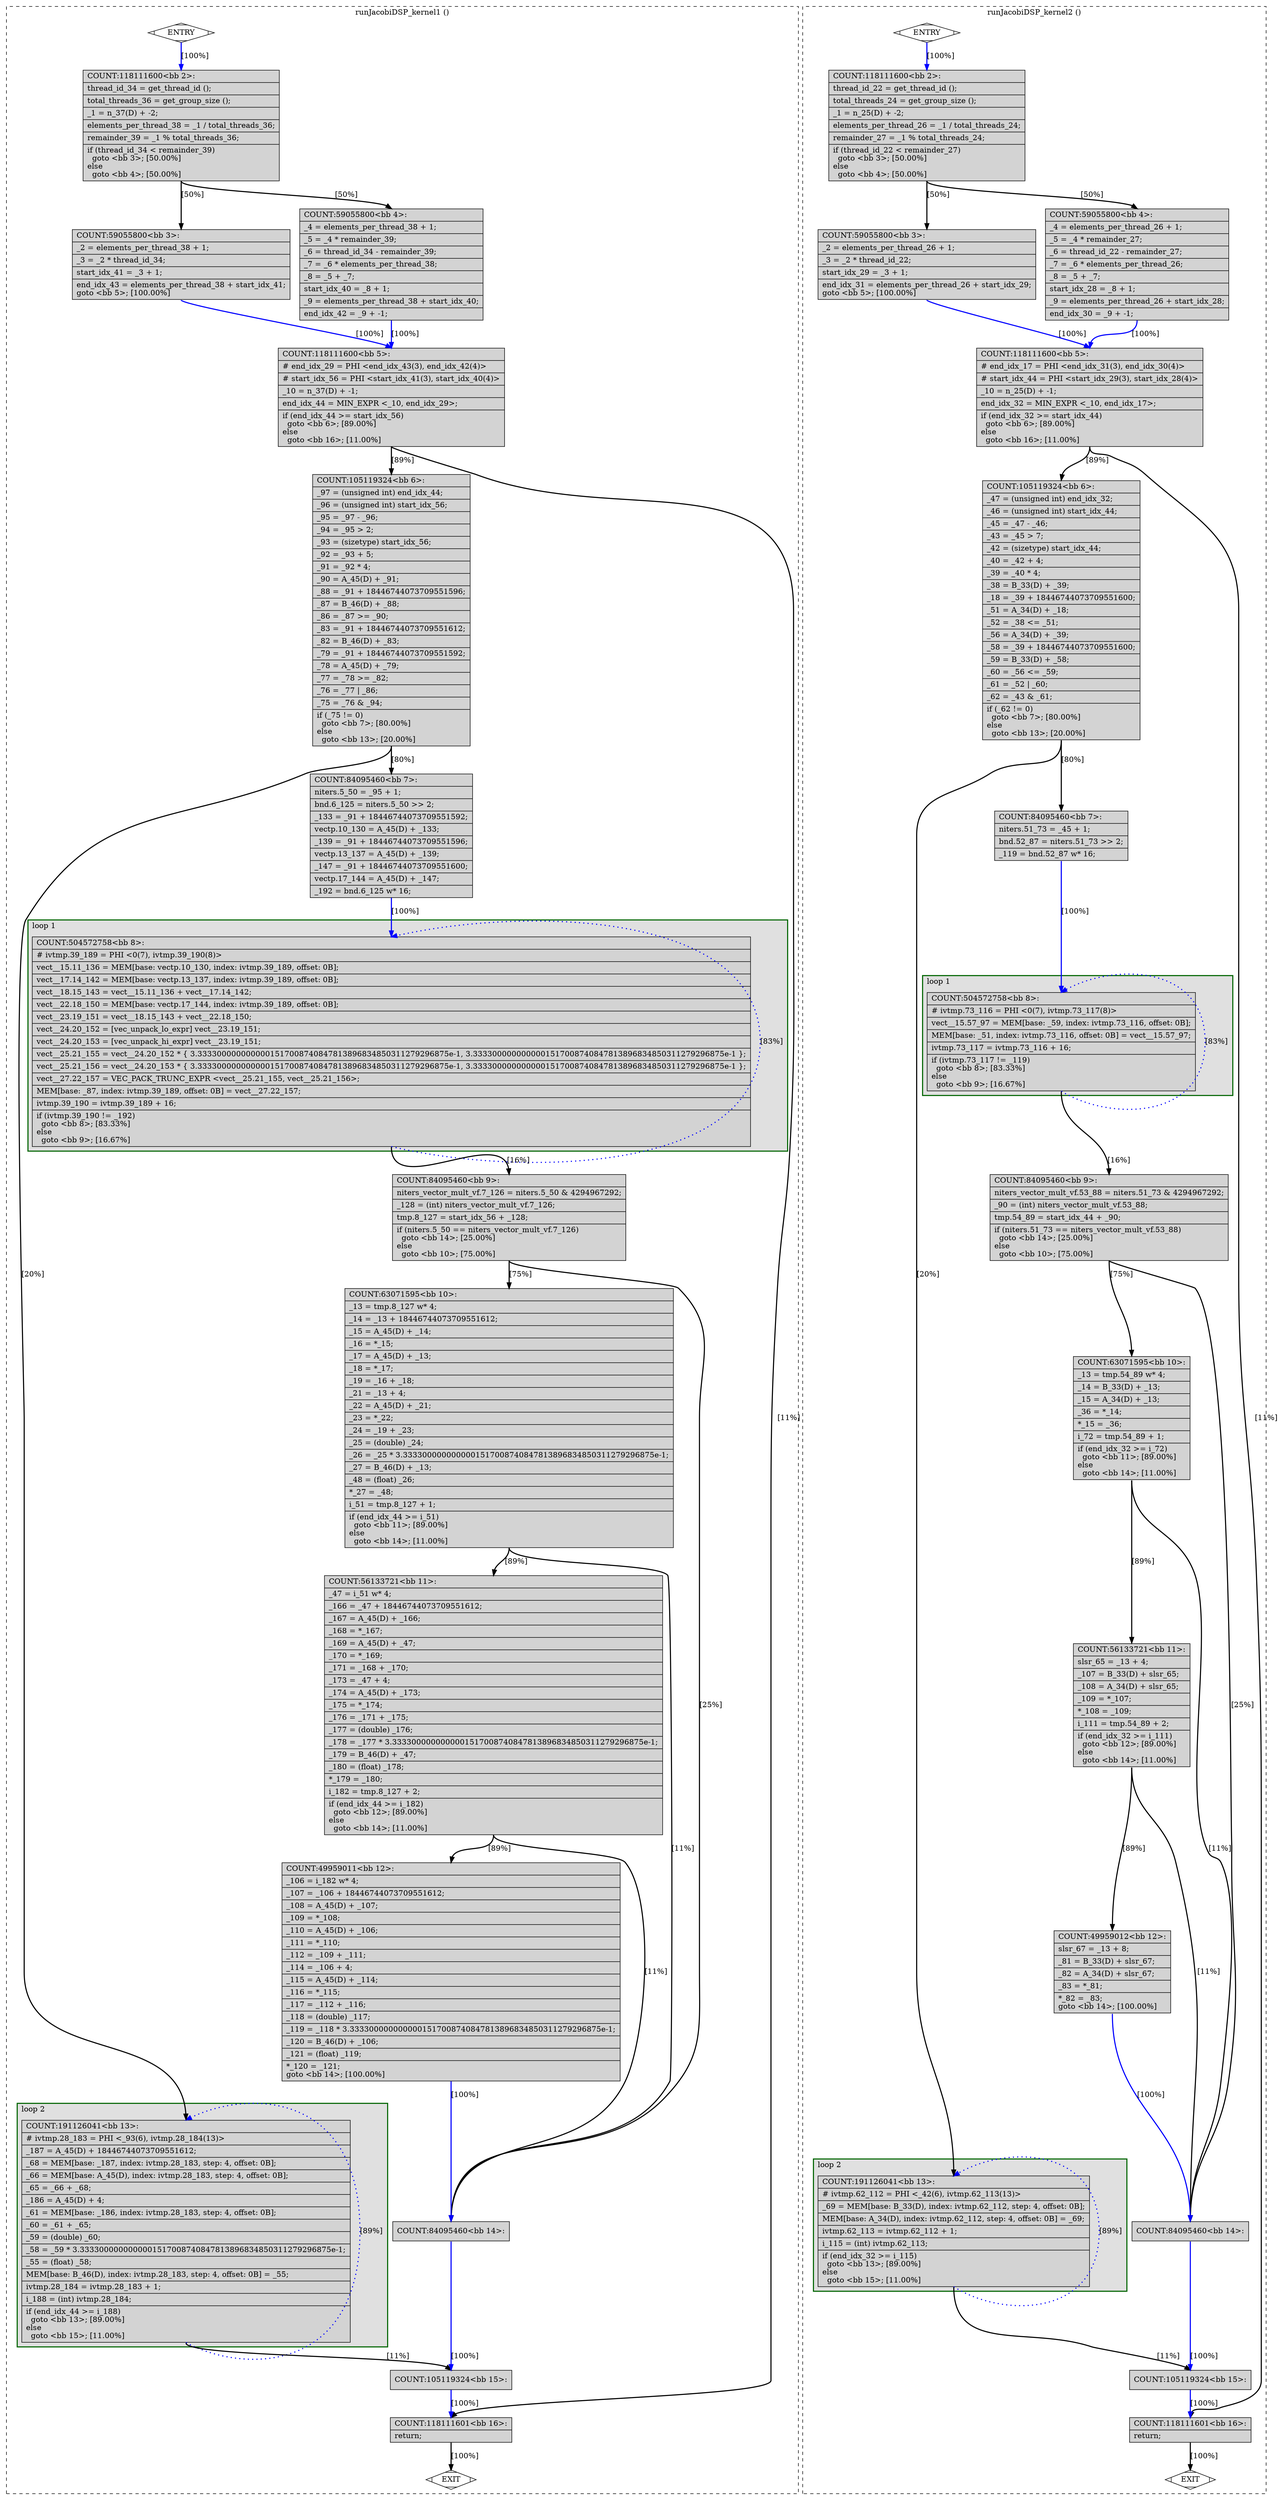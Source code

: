 digraph "jacobi1D.dev.c.231t.optimized" {
overlap=false;
subgraph "cluster_runJacobiDSP_kernel1" {
	style="dashed";
	color="black";
	label="runJacobiDSP_kernel1 ()";
	subgraph cluster_3_2 {
	style="filled";
	color="darkgreen";
	fillcolor="grey88";
	label="loop 2";
	labeljust=l;
	penwidth=2;
	fn_3_basic_block_13 [shape=record,style=filled,fillcolor=lightgrey,label="{COUNT:191126041\<bb\ 13\>:\l\
|#\ ivtmp.28_183\ =\ PHI\ \<_93(6),\ ivtmp.28_184(13)\>\l\
|_187\ =\ A_45(D)\ +\ 18446744073709551612;\l\
|_68\ =\ MEM[base:\ _187,\ index:\ ivtmp.28_183,\ step:\ 4,\ offset:\ 0B];\l\
|_66\ =\ MEM[base:\ A_45(D),\ index:\ ivtmp.28_183,\ step:\ 4,\ offset:\ 0B];\l\
|_65\ =\ _66\ +\ _68;\l\
|_186\ =\ A_45(D)\ +\ 4;\l\
|_61\ =\ MEM[base:\ _186,\ index:\ ivtmp.28_183,\ step:\ 4,\ offset:\ 0B];\l\
|_60\ =\ _61\ +\ _65;\l\
|_59\ =\ (double)\ _60;\l\
|_58\ =\ _59\ *\ 3.3333000000000001517008740847813896834850311279296875e-1;\l\
|_55\ =\ (float)\ _58;\l\
|MEM[base:\ B_46(D),\ index:\ ivtmp.28_183,\ step:\ 4,\ offset:\ 0B]\ =\ _55;\l\
|ivtmp.28_184\ =\ ivtmp.28_183\ +\ 1;\l\
|i_188\ =\ (int)\ ivtmp.28_184;\l\
|if\ (end_idx_44\ \>=\ i_188)\l\
\ \ goto\ \<bb\ 13\>;\ [89.00%]\l\
else\l\
\ \ goto\ \<bb\ 15\>;\ [11.00%]\l\
}"];

	}
	subgraph cluster_3_1 {
	style="filled";
	color="darkgreen";
	fillcolor="grey88";
	label="loop 1";
	labeljust=l;
	penwidth=2;
	fn_3_basic_block_8 [shape=record,style=filled,fillcolor=lightgrey,label="{COUNT:504572758\<bb\ 8\>:\l\
|#\ ivtmp.39_189\ =\ PHI\ \<0(7),\ ivtmp.39_190(8)\>\l\
|vect__15.11_136\ =\ MEM[base:\ vectp.10_130,\ index:\ ivtmp.39_189,\ offset:\ 0B];\l\
|vect__17.14_142\ =\ MEM[base:\ vectp.13_137,\ index:\ ivtmp.39_189,\ offset:\ 0B];\l\
|vect__18.15_143\ =\ vect__15.11_136\ +\ vect__17.14_142;\l\
|vect__22.18_150\ =\ MEM[base:\ vectp.17_144,\ index:\ ivtmp.39_189,\ offset:\ 0B];\l\
|vect__23.19_151\ =\ vect__18.15_143\ +\ vect__22.18_150;\l\
|vect__24.20_152\ =\ [vec_unpack_lo_expr]\ vect__23.19_151;\l\
|vect__24.20_153\ =\ [vec_unpack_hi_expr]\ vect__23.19_151;\l\
|vect__25.21_155\ =\ vect__24.20_152\ *\ \{\ 3.3333000000000001517008740847813896834850311279296875e-1,\ 3.3333000000000001517008740847813896834850311279296875e-1\ \};\l\
|vect__25.21_156\ =\ vect__24.20_153\ *\ \{\ 3.3333000000000001517008740847813896834850311279296875e-1,\ 3.3333000000000001517008740847813896834850311279296875e-1\ \};\l\
|vect__27.22_157\ =\ VEC_PACK_TRUNC_EXPR\ \<vect__25.21_155,\ vect__25.21_156\>;\l\
|MEM[base:\ _87,\ index:\ ivtmp.39_189,\ offset:\ 0B]\ =\ vect__27.22_157;\l\
|ivtmp.39_190\ =\ ivtmp.39_189\ +\ 16;\l\
|if\ (ivtmp.39_190\ !=\ _192)\l\
\ \ goto\ \<bb\ 8\>;\ [83.33%]\l\
else\l\
\ \ goto\ \<bb\ 9\>;\ [16.67%]\l\
}"];

	}
	fn_3_basic_block_0 [shape=Mdiamond,style=filled,fillcolor=white,label="ENTRY"];

	fn_3_basic_block_1 [shape=Mdiamond,style=filled,fillcolor=white,label="EXIT"];

	fn_3_basic_block_2 [shape=record,style=filled,fillcolor=lightgrey,label="{COUNT:118111600\<bb\ 2\>:\l\
|thread_id_34\ =\ get_thread_id\ ();\l\
|total_threads_36\ =\ get_group_size\ ();\l\
|_1\ =\ n_37(D)\ +\ -2;\l\
|elements_per_thread_38\ =\ _1\ /\ total_threads_36;\l\
|remainder_39\ =\ _1\ %\ total_threads_36;\l\
|if\ (thread_id_34\ \<\ remainder_39)\l\
\ \ goto\ \<bb\ 3\>;\ [50.00%]\l\
else\l\
\ \ goto\ \<bb\ 4\>;\ [50.00%]\l\
}"];

	fn_3_basic_block_3 [shape=record,style=filled,fillcolor=lightgrey,label="{COUNT:59055800\<bb\ 3\>:\l\
|_2\ =\ elements_per_thread_38\ +\ 1;\l\
|_3\ =\ _2\ *\ thread_id_34;\l\
|start_idx_41\ =\ _3\ +\ 1;\l\
|end_idx_43\ =\ elements_per_thread_38\ +\ start_idx_41;\l\
goto\ \<bb\ 5\>;\ [100.00%]\l\
}"];

	fn_3_basic_block_4 [shape=record,style=filled,fillcolor=lightgrey,label="{COUNT:59055800\<bb\ 4\>:\l\
|_4\ =\ elements_per_thread_38\ +\ 1;\l\
|_5\ =\ _4\ *\ remainder_39;\l\
|_6\ =\ thread_id_34\ -\ remainder_39;\l\
|_7\ =\ _6\ *\ elements_per_thread_38;\l\
|_8\ =\ _5\ +\ _7;\l\
|start_idx_40\ =\ _8\ +\ 1;\l\
|_9\ =\ elements_per_thread_38\ +\ start_idx_40;\l\
|end_idx_42\ =\ _9\ +\ -1;\l\
}"];

	fn_3_basic_block_5 [shape=record,style=filled,fillcolor=lightgrey,label="{COUNT:118111600\<bb\ 5\>:\l\
|#\ end_idx_29\ =\ PHI\ \<end_idx_43(3),\ end_idx_42(4)\>\l\
|#\ start_idx_56\ =\ PHI\ \<start_idx_41(3),\ start_idx_40(4)\>\l\
|_10\ =\ n_37(D)\ +\ -1;\l\
|end_idx_44\ =\ MIN_EXPR\ \<_10,\ end_idx_29\>;\l\
|if\ (end_idx_44\ \>=\ start_idx_56)\l\
\ \ goto\ \<bb\ 6\>;\ [89.00%]\l\
else\l\
\ \ goto\ \<bb\ 16\>;\ [11.00%]\l\
}"];

	fn_3_basic_block_6 [shape=record,style=filled,fillcolor=lightgrey,label="{COUNT:105119324\<bb\ 6\>:\l\
|_97\ =\ (unsigned\ int)\ end_idx_44;\l\
|_96\ =\ (unsigned\ int)\ start_idx_56;\l\
|_95\ =\ _97\ -\ _96;\l\
|_94\ =\ _95\ \>\ 2;\l\
|_93\ =\ (sizetype)\ start_idx_56;\l\
|_92\ =\ _93\ +\ 5;\l\
|_91\ =\ _92\ *\ 4;\l\
|_90\ =\ A_45(D)\ +\ _91;\l\
|_88\ =\ _91\ +\ 18446744073709551596;\l\
|_87\ =\ B_46(D)\ +\ _88;\l\
|_86\ =\ _87\ \>=\ _90;\l\
|_83\ =\ _91\ +\ 18446744073709551612;\l\
|_82\ =\ B_46(D)\ +\ _83;\l\
|_79\ =\ _91\ +\ 18446744073709551592;\l\
|_78\ =\ A_45(D)\ +\ _79;\l\
|_77\ =\ _78\ \>=\ _82;\l\
|_76\ =\ _77\ \|\ _86;\l\
|_75\ =\ _76\ &\ _94;\l\
|if\ (_75\ !=\ 0)\l\
\ \ goto\ \<bb\ 7\>;\ [80.00%]\l\
else\l\
\ \ goto\ \<bb\ 13\>;\ [20.00%]\l\
}"];

	fn_3_basic_block_7 [shape=record,style=filled,fillcolor=lightgrey,label="{COUNT:84095460\<bb\ 7\>:\l\
|niters.5_50\ =\ _95\ +\ 1;\l\
|bnd.6_125\ =\ niters.5_50\ \>\>\ 2;\l\
|_133\ =\ _91\ +\ 18446744073709551592;\l\
|vectp.10_130\ =\ A_45(D)\ +\ _133;\l\
|_139\ =\ _91\ +\ 18446744073709551596;\l\
|vectp.13_137\ =\ A_45(D)\ +\ _139;\l\
|_147\ =\ _91\ +\ 18446744073709551600;\l\
|vectp.17_144\ =\ A_45(D)\ +\ _147;\l\
|_192\ =\ bnd.6_125\ w*\ 16;\l\
}"];

	fn_3_basic_block_9 [shape=record,style=filled,fillcolor=lightgrey,label="{COUNT:84095460\<bb\ 9\>:\l\
|niters_vector_mult_vf.7_126\ =\ niters.5_50\ &\ 4294967292;\l\
|_128\ =\ (int)\ niters_vector_mult_vf.7_126;\l\
|tmp.8_127\ =\ start_idx_56\ +\ _128;\l\
|if\ (niters.5_50\ ==\ niters_vector_mult_vf.7_126)\l\
\ \ goto\ \<bb\ 14\>;\ [25.00%]\l\
else\l\
\ \ goto\ \<bb\ 10\>;\ [75.00%]\l\
}"];

	fn_3_basic_block_10 [shape=record,style=filled,fillcolor=lightgrey,label="{COUNT:63071595\<bb\ 10\>:\l\
|_13\ =\ tmp.8_127\ w*\ 4;\l\
|_14\ =\ _13\ +\ 18446744073709551612;\l\
|_15\ =\ A_45(D)\ +\ _14;\l\
|_16\ =\ *_15;\l\
|_17\ =\ A_45(D)\ +\ _13;\l\
|_18\ =\ *_17;\l\
|_19\ =\ _16\ +\ _18;\l\
|_21\ =\ _13\ +\ 4;\l\
|_22\ =\ A_45(D)\ +\ _21;\l\
|_23\ =\ *_22;\l\
|_24\ =\ _19\ +\ _23;\l\
|_25\ =\ (double)\ _24;\l\
|_26\ =\ _25\ *\ 3.3333000000000001517008740847813896834850311279296875e-1;\l\
|_27\ =\ B_46(D)\ +\ _13;\l\
|_48\ =\ (float)\ _26;\l\
|*_27\ =\ _48;\l\
|i_51\ =\ tmp.8_127\ +\ 1;\l\
|if\ (end_idx_44\ \>=\ i_51)\l\
\ \ goto\ \<bb\ 11\>;\ [89.00%]\l\
else\l\
\ \ goto\ \<bb\ 14\>;\ [11.00%]\l\
}"];

	fn_3_basic_block_11 [shape=record,style=filled,fillcolor=lightgrey,label="{COUNT:56133721\<bb\ 11\>:\l\
|_47\ =\ i_51\ w*\ 4;\l\
|_166\ =\ _47\ +\ 18446744073709551612;\l\
|_167\ =\ A_45(D)\ +\ _166;\l\
|_168\ =\ *_167;\l\
|_169\ =\ A_45(D)\ +\ _47;\l\
|_170\ =\ *_169;\l\
|_171\ =\ _168\ +\ _170;\l\
|_173\ =\ _47\ +\ 4;\l\
|_174\ =\ A_45(D)\ +\ _173;\l\
|_175\ =\ *_174;\l\
|_176\ =\ _171\ +\ _175;\l\
|_177\ =\ (double)\ _176;\l\
|_178\ =\ _177\ *\ 3.3333000000000001517008740847813896834850311279296875e-1;\l\
|_179\ =\ B_46(D)\ +\ _47;\l\
|_180\ =\ (float)\ _178;\l\
|*_179\ =\ _180;\l\
|i_182\ =\ tmp.8_127\ +\ 2;\l\
|if\ (end_idx_44\ \>=\ i_182)\l\
\ \ goto\ \<bb\ 12\>;\ [89.00%]\l\
else\l\
\ \ goto\ \<bb\ 14\>;\ [11.00%]\l\
}"];

	fn_3_basic_block_12 [shape=record,style=filled,fillcolor=lightgrey,label="{COUNT:49959011\<bb\ 12\>:\l\
|_106\ =\ i_182\ w*\ 4;\l\
|_107\ =\ _106\ +\ 18446744073709551612;\l\
|_108\ =\ A_45(D)\ +\ _107;\l\
|_109\ =\ *_108;\l\
|_110\ =\ A_45(D)\ +\ _106;\l\
|_111\ =\ *_110;\l\
|_112\ =\ _109\ +\ _111;\l\
|_114\ =\ _106\ +\ 4;\l\
|_115\ =\ A_45(D)\ +\ _114;\l\
|_116\ =\ *_115;\l\
|_117\ =\ _112\ +\ _116;\l\
|_118\ =\ (double)\ _117;\l\
|_119\ =\ _118\ *\ 3.3333000000000001517008740847813896834850311279296875e-1;\l\
|_120\ =\ B_46(D)\ +\ _106;\l\
|_121\ =\ (float)\ _119;\l\
|*_120\ =\ _121;\l\
goto\ \<bb\ 14\>;\ [100.00%]\l\
}"];

	fn_3_basic_block_14 [shape=record,style=filled,fillcolor=lightgrey,label="{COUNT:84095460\<bb\ 14\>:\l\
}"];

	fn_3_basic_block_15 [shape=record,style=filled,fillcolor=lightgrey,label="{COUNT:105119324\<bb\ 15\>:\l\
}"];

	fn_3_basic_block_16 [shape=record,style=filled,fillcolor=lightgrey,label="{COUNT:118111601\<bb\ 16\>:\l\
|return;\l\
}"];

	fn_3_basic_block_0:s -> fn_3_basic_block_2:n [style="solid,bold",color=blue,weight=100,constraint=true,label="[100%]"];
	fn_3_basic_block_2:s -> fn_3_basic_block_3:n [style="solid,bold",color=black,weight=10,constraint=true,label="[50%]"];
	fn_3_basic_block_2:s -> fn_3_basic_block_4:n [style="solid,bold",color=black,weight=10,constraint=true,label="[50%]"];
	fn_3_basic_block_3:s -> fn_3_basic_block_5:n [style="solid,bold",color=blue,weight=100,constraint=true,label="[100%]"];
	fn_3_basic_block_4:s -> fn_3_basic_block_5:n [style="solid,bold",color=blue,weight=100,constraint=true,label="[100%]"];
	fn_3_basic_block_5:s -> fn_3_basic_block_6:n [style="solid,bold",color=black,weight=10,constraint=true,label="[89%]"];
	fn_3_basic_block_5:s -> fn_3_basic_block_16:n [style="solid,bold",color=black,weight=10,constraint=true,label="[11%]"];
	fn_3_basic_block_6:s -> fn_3_basic_block_13:n [style="solid,bold",color=black,weight=10,constraint=true,label="[20%]"];
	fn_3_basic_block_6:s -> fn_3_basic_block_7:n [style="solid,bold",color=black,weight=10,constraint=true,label="[80%]"];
	fn_3_basic_block_7:s -> fn_3_basic_block_8:n [style="solid,bold",color=blue,weight=100,constraint=true,label="[100%]"];
	fn_3_basic_block_8:s -> fn_3_basic_block_8:n [style="dotted,bold",color=blue,weight=10,constraint=false,label="[83%]"];
	fn_3_basic_block_8:s -> fn_3_basic_block_9:n [style="solid,bold",color=black,weight=10,constraint=true,label="[16%]"];
	fn_3_basic_block_9:s -> fn_3_basic_block_10:n [style="solid,bold",color=black,weight=10,constraint=true,label="[75%]"];
	fn_3_basic_block_9:s -> fn_3_basic_block_14:n [style="solid,bold",color=black,weight=10,constraint=true,label="[25%]"];
	fn_3_basic_block_10:s -> fn_3_basic_block_11:n [style="solid,bold",color=black,weight=10,constraint=true,label="[89%]"];
	fn_3_basic_block_10:s -> fn_3_basic_block_14:n [style="solid,bold",color=black,weight=10,constraint=true,label="[11%]"];
	fn_3_basic_block_11:s -> fn_3_basic_block_12:n [style="solid,bold",color=black,weight=10,constraint=true,label="[89%]"];
	fn_3_basic_block_11:s -> fn_3_basic_block_14:n [style="solid,bold",color=black,weight=10,constraint=true,label="[11%]"];
	fn_3_basic_block_12:s -> fn_3_basic_block_14:n [style="solid,bold",color=blue,weight=100,constraint=true,label="[100%]"];
	fn_3_basic_block_13:s -> fn_3_basic_block_13:n [style="dotted,bold",color=blue,weight=10,constraint=false,label="[89%]"];
	fn_3_basic_block_13:s -> fn_3_basic_block_15:n [style="solid,bold",color=black,weight=10,constraint=true,label="[11%]"];
	fn_3_basic_block_14:s -> fn_3_basic_block_15:n [style="solid,bold",color=blue,weight=100,constraint=true,label="[100%]"];
	fn_3_basic_block_15:s -> fn_3_basic_block_16:n [style="solid,bold",color=blue,weight=100,constraint=true,label="[100%]"];
	fn_3_basic_block_16:s -> fn_3_basic_block_1:n [style="solid,bold",color=black,weight=10,constraint=true,label="[100%]"];
	fn_3_basic_block_0:s -> fn_3_basic_block_1:n [style="invis",constraint=true];
}
subgraph "cluster_runJacobiDSP_kernel2" {
	style="dashed";
	color="black";
	label="runJacobiDSP_kernel2 ()";
	subgraph cluster_4_2 {
	style="filled";
	color="darkgreen";
	fillcolor="grey88";
	label="loop 2";
	labeljust=l;
	penwidth=2;
	fn_4_basic_block_13 [shape=record,style=filled,fillcolor=lightgrey,label="{COUNT:191126041\<bb\ 13\>:\l\
|#\ ivtmp.62_112\ =\ PHI\ \<_42(6),\ ivtmp.62_113(13)\>\l\
|_69\ =\ MEM[base:\ B_33(D),\ index:\ ivtmp.62_112,\ step:\ 4,\ offset:\ 0B];\l\
|MEM[base:\ A_34(D),\ index:\ ivtmp.62_112,\ step:\ 4,\ offset:\ 0B]\ =\ _69;\l\
|ivtmp.62_113\ =\ ivtmp.62_112\ +\ 1;\l\
|i_115\ =\ (int)\ ivtmp.62_113;\l\
|if\ (end_idx_32\ \>=\ i_115)\l\
\ \ goto\ \<bb\ 13\>;\ [89.00%]\l\
else\l\
\ \ goto\ \<bb\ 15\>;\ [11.00%]\l\
}"];

	}
	subgraph cluster_4_1 {
	style="filled";
	color="darkgreen";
	fillcolor="grey88";
	label="loop 1";
	labeljust=l;
	penwidth=2;
	fn_4_basic_block_8 [shape=record,style=filled,fillcolor=lightgrey,label="{COUNT:504572758\<bb\ 8\>:\l\
|#\ ivtmp.73_116\ =\ PHI\ \<0(7),\ ivtmp.73_117(8)\>\l\
|vect__15.57_97\ =\ MEM[base:\ _59,\ index:\ ivtmp.73_116,\ offset:\ 0B];\l\
|MEM[base:\ _51,\ index:\ ivtmp.73_116,\ offset:\ 0B]\ =\ vect__15.57_97;\l\
|ivtmp.73_117\ =\ ivtmp.73_116\ +\ 16;\l\
|if\ (ivtmp.73_117\ !=\ _119)\l\
\ \ goto\ \<bb\ 8\>;\ [83.33%]\l\
else\l\
\ \ goto\ \<bb\ 9\>;\ [16.67%]\l\
}"];

	}
	fn_4_basic_block_0 [shape=Mdiamond,style=filled,fillcolor=white,label="ENTRY"];

	fn_4_basic_block_1 [shape=Mdiamond,style=filled,fillcolor=white,label="EXIT"];

	fn_4_basic_block_2 [shape=record,style=filled,fillcolor=lightgrey,label="{COUNT:118111600\<bb\ 2\>:\l\
|thread_id_22\ =\ get_thread_id\ ();\l\
|total_threads_24\ =\ get_group_size\ ();\l\
|_1\ =\ n_25(D)\ +\ -2;\l\
|elements_per_thread_26\ =\ _1\ /\ total_threads_24;\l\
|remainder_27\ =\ _1\ %\ total_threads_24;\l\
|if\ (thread_id_22\ \<\ remainder_27)\l\
\ \ goto\ \<bb\ 3\>;\ [50.00%]\l\
else\l\
\ \ goto\ \<bb\ 4\>;\ [50.00%]\l\
}"];

	fn_4_basic_block_3 [shape=record,style=filled,fillcolor=lightgrey,label="{COUNT:59055800\<bb\ 3\>:\l\
|_2\ =\ elements_per_thread_26\ +\ 1;\l\
|_3\ =\ _2\ *\ thread_id_22;\l\
|start_idx_29\ =\ _3\ +\ 1;\l\
|end_idx_31\ =\ elements_per_thread_26\ +\ start_idx_29;\l\
goto\ \<bb\ 5\>;\ [100.00%]\l\
}"];

	fn_4_basic_block_4 [shape=record,style=filled,fillcolor=lightgrey,label="{COUNT:59055800\<bb\ 4\>:\l\
|_4\ =\ elements_per_thread_26\ +\ 1;\l\
|_5\ =\ _4\ *\ remainder_27;\l\
|_6\ =\ thread_id_22\ -\ remainder_27;\l\
|_7\ =\ _6\ *\ elements_per_thread_26;\l\
|_8\ =\ _5\ +\ _7;\l\
|start_idx_28\ =\ _8\ +\ 1;\l\
|_9\ =\ elements_per_thread_26\ +\ start_idx_28;\l\
|end_idx_30\ =\ _9\ +\ -1;\l\
}"];

	fn_4_basic_block_5 [shape=record,style=filled,fillcolor=lightgrey,label="{COUNT:118111600\<bb\ 5\>:\l\
|#\ end_idx_17\ =\ PHI\ \<end_idx_31(3),\ end_idx_30(4)\>\l\
|#\ start_idx_44\ =\ PHI\ \<start_idx_29(3),\ start_idx_28(4)\>\l\
|_10\ =\ n_25(D)\ +\ -1;\l\
|end_idx_32\ =\ MIN_EXPR\ \<_10,\ end_idx_17\>;\l\
|if\ (end_idx_32\ \>=\ start_idx_44)\l\
\ \ goto\ \<bb\ 6\>;\ [89.00%]\l\
else\l\
\ \ goto\ \<bb\ 16\>;\ [11.00%]\l\
}"];

	fn_4_basic_block_6 [shape=record,style=filled,fillcolor=lightgrey,label="{COUNT:105119324\<bb\ 6\>:\l\
|_47\ =\ (unsigned\ int)\ end_idx_32;\l\
|_46\ =\ (unsigned\ int)\ start_idx_44;\l\
|_45\ =\ _47\ -\ _46;\l\
|_43\ =\ _45\ \>\ 7;\l\
|_42\ =\ (sizetype)\ start_idx_44;\l\
|_40\ =\ _42\ +\ 4;\l\
|_39\ =\ _40\ *\ 4;\l\
|_38\ =\ B_33(D)\ +\ _39;\l\
|_18\ =\ _39\ +\ 18446744073709551600;\l\
|_51\ =\ A_34(D)\ +\ _18;\l\
|_52\ =\ _38\ \<=\ _51;\l\
|_56\ =\ A_34(D)\ +\ _39;\l\
|_58\ =\ _39\ +\ 18446744073709551600;\l\
|_59\ =\ B_33(D)\ +\ _58;\l\
|_60\ =\ _56\ \<=\ _59;\l\
|_61\ =\ _52\ \|\ _60;\l\
|_62\ =\ _43\ &\ _61;\l\
|if\ (_62\ !=\ 0)\l\
\ \ goto\ \<bb\ 7\>;\ [80.00%]\l\
else\l\
\ \ goto\ \<bb\ 13\>;\ [20.00%]\l\
}"];

	fn_4_basic_block_7 [shape=record,style=filled,fillcolor=lightgrey,label="{COUNT:84095460\<bb\ 7\>:\l\
|niters.51_73\ =\ _45\ +\ 1;\l\
|bnd.52_87\ =\ niters.51_73\ \>\>\ 2;\l\
|_119\ =\ bnd.52_87\ w*\ 16;\l\
}"];

	fn_4_basic_block_9 [shape=record,style=filled,fillcolor=lightgrey,label="{COUNT:84095460\<bb\ 9\>:\l\
|niters_vector_mult_vf.53_88\ =\ niters.51_73\ &\ 4294967292;\l\
|_90\ =\ (int)\ niters_vector_mult_vf.53_88;\l\
|tmp.54_89\ =\ start_idx_44\ +\ _90;\l\
|if\ (niters.51_73\ ==\ niters_vector_mult_vf.53_88)\l\
\ \ goto\ \<bb\ 14\>;\ [25.00%]\l\
else\l\
\ \ goto\ \<bb\ 10\>;\ [75.00%]\l\
}"];

	fn_4_basic_block_10 [shape=record,style=filled,fillcolor=lightgrey,label="{COUNT:63071595\<bb\ 10\>:\l\
|_13\ =\ tmp.54_89\ w*\ 4;\l\
|_14\ =\ B_33(D)\ +\ _13;\l\
|_15\ =\ A_34(D)\ +\ _13;\l\
|_36\ =\ *_14;\l\
|*_15\ =\ _36;\l\
|i_72\ =\ tmp.54_89\ +\ 1;\l\
|if\ (end_idx_32\ \>=\ i_72)\l\
\ \ goto\ \<bb\ 11\>;\ [89.00%]\l\
else\l\
\ \ goto\ \<bb\ 14\>;\ [11.00%]\l\
}"];

	fn_4_basic_block_11 [shape=record,style=filled,fillcolor=lightgrey,label="{COUNT:56133721\<bb\ 11\>:\l\
|slsr_65\ =\ _13\ +\ 4;\l\
|_107\ =\ B_33(D)\ +\ slsr_65;\l\
|_108\ =\ A_34(D)\ +\ slsr_65;\l\
|_109\ =\ *_107;\l\
|*_108\ =\ _109;\l\
|i_111\ =\ tmp.54_89\ +\ 2;\l\
|if\ (end_idx_32\ \>=\ i_111)\l\
\ \ goto\ \<bb\ 12\>;\ [89.00%]\l\
else\l\
\ \ goto\ \<bb\ 14\>;\ [11.00%]\l\
}"];

	fn_4_basic_block_12 [shape=record,style=filled,fillcolor=lightgrey,label="{COUNT:49959012\<bb\ 12\>:\l\
|slsr_67\ =\ _13\ +\ 8;\l\
|_81\ =\ B_33(D)\ +\ slsr_67;\l\
|_82\ =\ A_34(D)\ +\ slsr_67;\l\
|_83\ =\ *_81;\l\
|*_82\ =\ _83;\l\
goto\ \<bb\ 14\>;\ [100.00%]\l\
}"];

	fn_4_basic_block_14 [shape=record,style=filled,fillcolor=lightgrey,label="{COUNT:84095460\<bb\ 14\>:\l\
}"];

	fn_4_basic_block_15 [shape=record,style=filled,fillcolor=lightgrey,label="{COUNT:105119324\<bb\ 15\>:\l\
}"];

	fn_4_basic_block_16 [shape=record,style=filled,fillcolor=lightgrey,label="{COUNT:118111601\<bb\ 16\>:\l\
|return;\l\
}"];

	fn_4_basic_block_0:s -> fn_4_basic_block_2:n [style="solid,bold",color=blue,weight=100,constraint=true,label="[100%]"];
	fn_4_basic_block_2:s -> fn_4_basic_block_3:n [style="solid,bold",color=black,weight=10,constraint=true,label="[50%]"];
	fn_4_basic_block_2:s -> fn_4_basic_block_4:n [style="solid,bold",color=black,weight=10,constraint=true,label="[50%]"];
	fn_4_basic_block_3:s -> fn_4_basic_block_5:n [style="solid,bold",color=blue,weight=100,constraint=true,label="[100%]"];
	fn_4_basic_block_4:s -> fn_4_basic_block_5:n [style="solid,bold",color=blue,weight=100,constraint=true,label="[100%]"];
	fn_4_basic_block_5:s -> fn_4_basic_block_6:n [style="solid,bold",color=black,weight=10,constraint=true,label="[89%]"];
	fn_4_basic_block_5:s -> fn_4_basic_block_16:n [style="solid,bold",color=black,weight=10,constraint=true,label="[11%]"];
	fn_4_basic_block_6:s -> fn_4_basic_block_13:n [style="solid,bold",color=black,weight=10,constraint=true,label="[20%]"];
	fn_4_basic_block_6:s -> fn_4_basic_block_7:n [style="solid,bold",color=black,weight=10,constraint=true,label="[80%]"];
	fn_4_basic_block_7:s -> fn_4_basic_block_8:n [style="solid,bold",color=blue,weight=100,constraint=true,label="[100%]"];
	fn_4_basic_block_8:s -> fn_4_basic_block_8:n [style="dotted,bold",color=blue,weight=10,constraint=false,label="[83%]"];
	fn_4_basic_block_8:s -> fn_4_basic_block_9:n [style="solid,bold",color=black,weight=10,constraint=true,label="[16%]"];
	fn_4_basic_block_9:s -> fn_4_basic_block_10:n [style="solid,bold",color=black,weight=10,constraint=true,label="[75%]"];
	fn_4_basic_block_9:s -> fn_4_basic_block_14:n [style="solid,bold",color=black,weight=10,constraint=true,label="[25%]"];
	fn_4_basic_block_10:s -> fn_4_basic_block_11:n [style="solid,bold",color=black,weight=10,constraint=true,label="[89%]"];
	fn_4_basic_block_10:s -> fn_4_basic_block_14:n [style="solid,bold",color=black,weight=10,constraint=true,label="[11%]"];
	fn_4_basic_block_11:s -> fn_4_basic_block_12:n [style="solid,bold",color=black,weight=10,constraint=true,label="[89%]"];
	fn_4_basic_block_11:s -> fn_4_basic_block_14:n [style="solid,bold",color=black,weight=10,constraint=true,label="[11%]"];
	fn_4_basic_block_12:s -> fn_4_basic_block_14:n [style="solid,bold",color=blue,weight=100,constraint=true,label="[100%]"];
	fn_4_basic_block_13:s -> fn_4_basic_block_13:n [style="dotted,bold",color=blue,weight=10,constraint=false,label="[89%]"];
	fn_4_basic_block_13:s -> fn_4_basic_block_15:n [style="solid,bold",color=black,weight=10,constraint=true,label="[11%]"];
	fn_4_basic_block_14:s -> fn_4_basic_block_15:n [style="solid,bold",color=blue,weight=100,constraint=true,label="[100%]"];
	fn_4_basic_block_15:s -> fn_4_basic_block_16:n [style="solid,bold",color=blue,weight=100,constraint=true,label="[100%]"];
	fn_4_basic_block_16:s -> fn_4_basic_block_1:n [style="solid,bold",color=black,weight=10,constraint=true,label="[100%]"];
	fn_4_basic_block_0:s -> fn_4_basic_block_1:n [style="invis",constraint=true];
}
}
